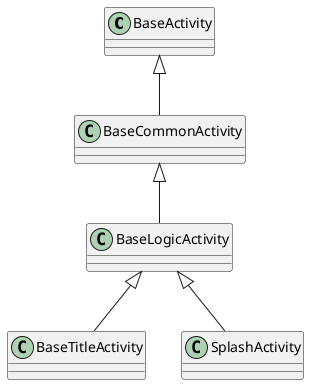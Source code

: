 @startuml
'https://plantuml.com/class-diagram


BaseActivity         <|--    BaseCommonActivity
BaseCommonActivity   <|--    BaseLogicActivity
BaseLogicActivity    <|--    BaseTitleActivity
BaseLogicActivity    <|--    SplashActivity

@enduml